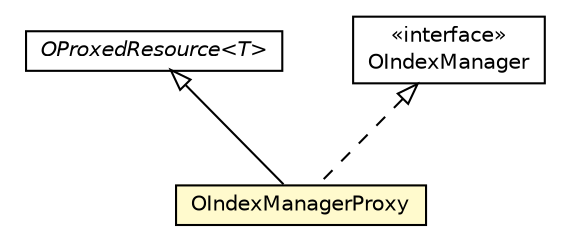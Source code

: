 #!/usr/local/bin/dot
#
# Class diagram 
# Generated by UMLGraph version R5_6-24-gf6e263 (http://www.umlgraph.org/)
#

digraph G {
	edge [fontname="Helvetica",fontsize=10,labelfontname="Helvetica",labelfontsize=10];
	node [fontname="Helvetica",fontsize=10,shape=plaintext];
	nodesep=0.25;
	ranksep=0.5;
	// com.orientechnologies.orient.core.db.record.OProxedResource<T>
	c2083238 [label=<<table title="com.orientechnologies.orient.core.db.record.OProxedResource" border="0" cellborder="1" cellspacing="0" cellpadding="2" port="p" href="../db/record/OProxedResource.html">
		<tr><td><table border="0" cellspacing="0" cellpadding="1">
<tr><td align="center" balign="center"><font face="Helvetica-Oblique"> OProxedResource&lt;T&gt; </font></td></tr>
		</table></td></tr>
		</table>>, URL="../db/record/OProxedResource.html", fontname="Helvetica", fontcolor="black", fontsize=10.0];
	// com.orientechnologies.orient.core.index.OIndexManager
	c2084297 [label=<<table title="com.orientechnologies.orient.core.index.OIndexManager" border="0" cellborder="1" cellspacing="0" cellpadding="2" port="p" href="./OIndexManager.html">
		<tr><td><table border="0" cellspacing="0" cellpadding="1">
<tr><td align="center" balign="center"> &#171;interface&#187; </td></tr>
<tr><td align="center" balign="center"> OIndexManager </td></tr>
		</table></td></tr>
		</table>>, URL="./OIndexManager.html", fontname="Helvetica", fontcolor="black", fontsize=10.0];
	// com.orientechnologies.orient.core.index.OIndexManagerProxy
	c2084300 [label=<<table title="com.orientechnologies.orient.core.index.OIndexManagerProxy" border="0" cellborder="1" cellspacing="0" cellpadding="2" port="p" bgcolor="lemonChiffon" href="./OIndexManagerProxy.html">
		<tr><td><table border="0" cellspacing="0" cellpadding="1">
<tr><td align="center" balign="center"> OIndexManagerProxy </td></tr>
		</table></td></tr>
		</table>>, URL="./OIndexManagerProxy.html", fontname="Helvetica", fontcolor="black", fontsize=10.0];
	//com.orientechnologies.orient.core.index.OIndexManagerProxy extends com.orientechnologies.orient.core.db.record.OProxedResource<com.orientechnologies.orient.core.index.OIndexManager>
	c2083238:p -> c2084300:p [dir=back,arrowtail=empty];
	//com.orientechnologies.orient.core.index.OIndexManagerProxy implements com.orientechnologies.orient.core.index.OIndexManager
	c2084297:p -> c2084300:p [dir=back,arrowtail=empty,style=dashed];
}

